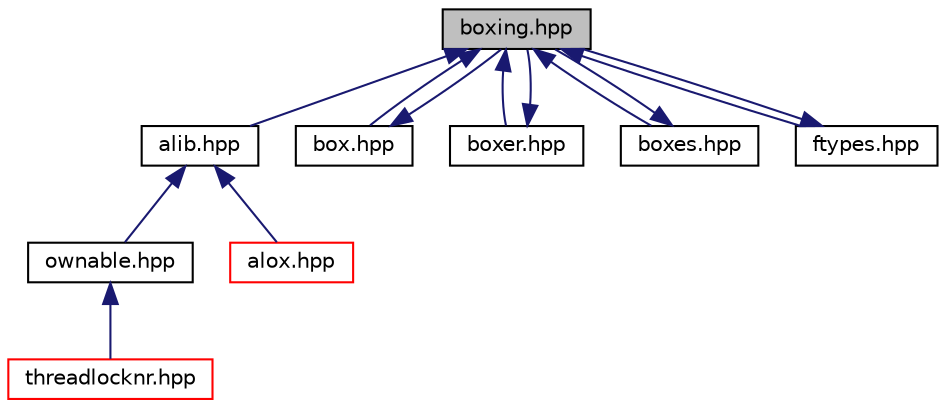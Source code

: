 digraph "boxing.hpp"
{
  edge [fontname="Helvetica",fontsize="10",labelfontname="Helvetica",labelfontsize="10"];
  node [fontname="Helvetica",fontsize="10",shape=record];
  Node9 [label="boxing.hpp",height=0.2,width=0.4,color="black", fillcolor="grey75", style="filled", fontcolor="black"];
  Node9 -> Node10 [dir="back",color="midnightblue",fontsize="10",style="solid",fontname="Helvetica"];
  Node9 -> Node38 [dir="back",color="midnightblue",fontsize="10",style="solid",fontname="Helvetica"];
  Node9 -> Node39 [dir="back",color="midnightblue",fontsize="10",style="solid",fontname="Helvetica"];
  Node9 -> Node40 [dir="back",color="midnightblue",fontsize="10",style="solid",fontname="Helvetica"];
  Node9 -> Node41 [dir="back",color="midnightblue",fontsize="10",style="solid",fontname="Helvetica"];
  Node10 -> Node11 [dir="back",color="midnightblue",fontsize="10",style="solid",fontname="Helvetica"];
  Node10 -> Node15 [dir="back",color="midnightblue",fontsize="10",style="solid",fontname="Helvetica"];
  Node11 -> Node12 [dir="back",color="midnightblue",fontsize="10",style="solid",fontname="Helvetica"];
  Node38 -> Node9 [dir="back",color="midnightblue",fontsize="10",style="solid",fontname="Helvetica"];
  Node39 -> Node9 [dir="back",color="midnightblue",fontsize="10",style="solid",fontname="Helvetica"];
  Node40 -> Node9 [dir="back",color="midnightblue",fontsize="10",style="solid",fontname="Helvetica"];
  Node41 -> Node9 [dir="back",color="midnightblue",fontsize="10",style="solid",fontname="Helvetica"];
  Node10 [label="alib.hpp",height=0.2,width=0.4,color="black", fillcolor="white", style="filled",URL="$alib_8hpp.html"];
  Node11 [label="ownable.hpp",height=0.2,width=0.4,color="black", fillcolor="white", style="filled",URL="$ownable_8hpp.html"];
  Node12 [label="threadlocknr.hpp",height=0.2,width=0.4,color="red", fillcolor="white", style="filled",URL="$threadlocknr_8hpp.html"];
  Node15 [label="alox.hpp",height=0.2,width=0.4,color="red", fillcolor="white", style="filled",URL="$alox_8hpp.html"];
  Node38 [label="box.hpp",height=0.2,width=0.4,color="black", fillcolor="white", style="filled",URL="$box_8hpp.html"];
  Node39 [label="boxer.hpp",height=0.2,width=0.4,color="black", fillcolor="white", style="filled",URL="$boxer_8hpp.html"];
  Node40 [label="boxes.hpp",height=0.2,width=0.4,color="black", fillcolor="white", style="filled",URL="$boxes_8hpp.html"];
  Node41 [label="ftypes.hpp",height=0.2,width=0.4,color="black", fillcolor="white", style="filled",URL="$ftypes_8hpp.html"];
}

